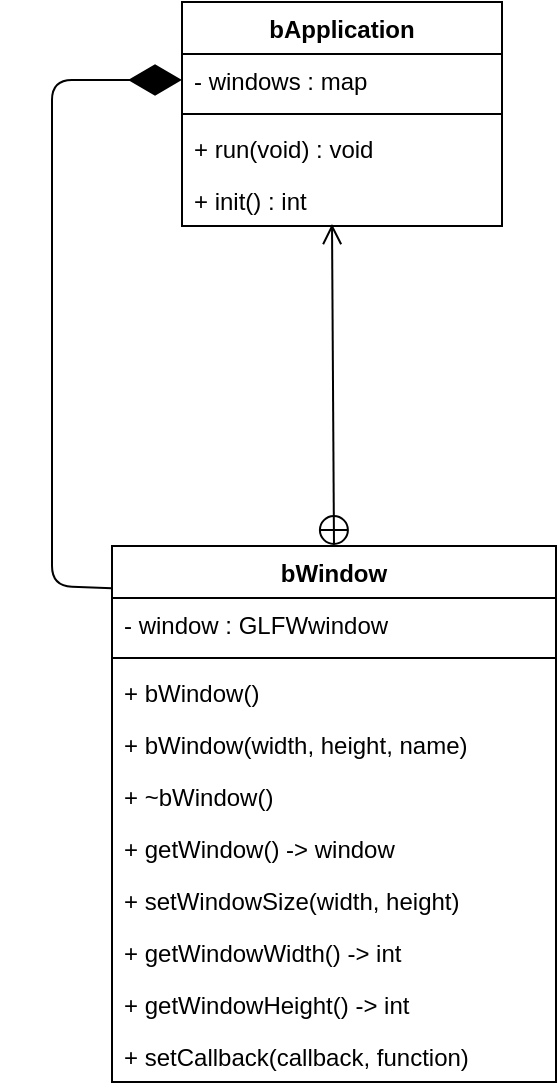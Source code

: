 <mxfile version="14.6.13" type="device"><diagram id="B-UCT03MfzOBXZK15o93" name="Page-1"><mxGraphModel dx="1086" dy="966" grid="1" gridSize="10" guides="1" tooltips="1" connect="1" arrows="1" fold="1" page="1" pageScale="1" pageWidth="850" pageHeight="1100" math="0" shadow="0"><root><mxCell id="0"/><mxCell id="1" parent="0"/><mxCell id="sKExEURvOzAZSrHq3mgf-1" value="bApplication" style="swimlane;fontStyle=1;align=center;verticalAlign=top;childLayout=stackLayout;horizontal=1;startSize=26;horizontalStack=0;resizeParent=1;resizeParentMax=0;resizeLast=0;collapsible=1;marginBottom=0;" parent="1" vertex="1"><mxGeometry x="345" y="140" width="160" height="112" as="geometry"/></mxCell><mxCell id="sKExEURvOzAZSrHq3mgf-2" value="- windows : map" style="text;strokeColor=none;fillColor=none;align=left;verticalAlign=top;spacingLeft=4;spacingRight=4;overflow=hidden;rotatable=0;points=[[0,0.5],[1,0.5]];portConstraint=eastwest;" parent="sKExEURvOzAZSrHq3mgf-1" vertex="1"><mxGeometry y="26" width="160" height="26" as="geometry"/></mxCell><mxCell id="sKExEURvOzAZSrHq3mgf-3" value="" style="line;strokeWidth=1;fillColor=none;align=left;verticalAlign=middle;spacingTop=-1;spacingLeft=3;spacingRight=3;rotatable=0;labelPosition=right;points=[];portConstraint=eastwest;" parent="sKExEURvOzAZSrHq3mgf-1" vertex="1"><mxGeometry y="52" width="160" height="8" as="geometry"/></mxCell><mxCell id="sKExEURvOzAZSrHq3mgf-4" value="+ run(void) : void" style="text;strokeColor=none;fillColor=none;align=left;verticalAlign=top;spacingLeft=4;spacingRight=4;overflow=hidden;rotatable=0;points=[[0,0.5],[1,0.5]];portConstraint=eastwest;" parent="sKExEURvOzAZSrHq3mgf-1" vertex="1"><mxGeometry y="60" width="160" height="26" as="geometry"/></mxCell><mxCell id="sKExEURvOzAZSrHq3mgf-10" value="+ init() : int" style="text;strokeColor=none;fillColor=none;align=left;verticalAlign=top;spacingLeft=4;spacingRight=4;overflow=hidden;rotatable=0;points=[[0,0.5],[1,0.5]];portConstraint=eastwest;" parent="sKExEURvOzAZSrHq3mgf-1" vertex="1"><mxGeometry y="86" width="160" height="26" as="geometry"/></mxCell><mxCell id="sKExEURvOzAZSrHq3mgf-5" value="bWindow" style="swimlane;fontStyle=1;align=center;verticalAlign=top;childLayout=stackLayout;horizontal=1;startSize=26;horizontalStack=0;resizeParent=1;resizeParentMax=0;resizeLast=0;collapsible=1;marginBottom=0;" parent="1" vertex="1"><mxGeometry x="310" y="412" width="222" height="268" as="geometry"/></mxCell><mxCell id="sKExEURvOzAZSrHq3mgf-6" value="- window : GLFWwindow" style="text;strokeColor=none;fillColor=none;align=left;verticalAlign=top;spacingLeft=4;spacingRight=4;overflow=hidden;rotatable=0;points=[[0,0.5],[1,0.5]];portConstraint=eastwest;" parent="sKExEURvOzAZSrHq3mgf-5" vertex="1"><mxGeometry y="26" width="222" height="26" as="geometry"/></mxCell><mxCell id="sKExEURvOzAZSrHq3mgf-7" value="" style="line;strokeWidth=1;fillColor=none;align=left;verticalAlign=middle;spacingTop=-1;spacingLeft=3;spacingRight=3;rotatable=0;labelPosition=right;points=[];portConstraint=eastwest;" parent="sKExEURvOzAZSrHq3mgf-5" vertex="1"><mxGeometry y="52" width="222" height="8" as="geometry"/></mxCell><mxCell id="7Vs7CPUo1ASwWXf9FmxX-4" value="+ bWindow()" style="text;strokeColor=none;fillColor=none;align=left;verticalAlign=top;spacingLeft=4;spacingRight=4;overflow=hidden;rotatable=0;points=[[0,0.5],[1,0.5]];portConstraint=eastwest;" parent="sKExEURvOzAZSrHq3mgf-5" vertex="1"><mxGeometry y="60" width="222" height="26" as="geometry"/></mxCell><mxCell id="7Vs7CPUo1ASwWXf9FmxX-6" value="+ bWindow(width, height, name)" style="text;strokeColor=none;fillColor=none;align=left;verticalAlign=top;spacingLeft=4;spacingRight=4;overflow=hidden;rotatable=0;points=[[0,0.5],[1,0.5]];portConstraint=eastwest;" parent="sKExEURvOzAZSrHq3mgf-5" vertex="1"><mxGeometry y="86" width="222" height="26" as="geometry"/></mxCell><mxCell id="7Vs7CPUo1ASwWXf9FmxX-5" value="+ ~bWindow()" style="text;strokeColor=none;fillColor=none;align=left;verticalAlign=top;spacingLeft=4;spacingRight=4;overflow=hidden;rotatable=0;points=[[0,0.5],[1,0.5]];portConstraint=eastwest;" parent="sKExEURvOzAZSrHq3mgf-5" vertex="1"><mxGeometry y="112" width="222" height="26" as="geometry"/></mxCell><mxCell id="sKExEURvOzAZSrHq3mgf-8" value="+ getWindow() -&gt; window" style="text;strokeColor=none;fillColor=none;align=left;verticalAlign=top;spacingLeft=4;spacingRight=4;overflow=hidden;rotatable=0;points=[[0,0.5],[1,0.5]];portConstraint=eastwest;" parent="sKExEURvOzAZSrHq3mgf-5" vertex="1"><mxGeometry y="138" width="222" height="26" as="geometry"/></mxCell><mxCell id="7Vs7CPUo1ASwWXf9FmxX-10" value="+ setWindowSize(width, height)" style="text;strokeColor=none;fillColor=none;align=left;verticalAlign=top;spacingLeft=4;spacingRight=4;overflow=hidden;rotatable=0;points=[[0,0.5],[1,0.5]];portConstraint=eastwest;" parent="sKExEURvOzAZSrHq3mgf-5" vertex="1"><mxGeometry y="164" width="222" height="26" as="geometry"/></mxCell><mxCell id="7Vs7CPUo1ASwWXf9FmxX-11" value="+ getWindowWidth() -&gt; int " style="text;strokeColor=none;fillColor=none;align=left;verticalAlign=top;spacingLeft=4;spacingRight=4;overflow=hidden;rotatable=0;points=[[0,0.5],[1,0.5]];portConstraint=eastwest;" parent="sKExEURvOzAZSrHq3mgf-5" vertex="1"><mxGeometry y="190" width="222" height="26" as="geometry"/></mxCell><mxCell id="6A0vUQ-u8p-lcVwiRPsE-1" value="+ getWindowHeight() -&gt; int " style="text;strokeColor=none;fillColor=none;align=left;verticalAlign=top;spacingLeft=4;spacingRight=4;overflow=hidden;rotatable=0;points=[[0,0.5],[1,0.5]];portConstraint=eastwest;" vertex="1" parent="sKExEURvOzAZSrHq3mgf-5"><mxGeometry y="216" width="222" height="26" as="geometry"/></mxCell><mxCell id="7Vs7CPUo1ASwWXf9FmxX-12" value="+ setCallback(callback, function)" style="text;strokeColor=none;fillColor=none;align=left;verticalAlign=top;spacingLeft=4;spacingRight=4;overflow=hidden;rotatable=0;points=[[0,0.5],[1,0.5]];portConstraint=eastwest;" parent="sKExEURvOzAZSrHq3mgf-5" vertex="1"><mxGeometry y="242" width="222" height="26" as="geometry"/></mxCell><mxCell id="sKExEURvOzAZSrHq3mgf-12" value="" style="endArrow=diamondThin;endFill=1;endSize=24;html=1;exitX=0;exitY=0.079;exitDx=0;exitDy=0;entryX=0;entryY=0.5;entryDx=0;entryDy=0;exitPerimeter=0;" parent="1" source="sKExEURvOzAZSrHq3mgf-5" target="sKExEURvOzAZSrHq3mgf-2" edge="1"><mxGeometry width="160" relative="1" as="geometry"><mxPoint x="340" y="420" as="sourcePoint"/><mxPoint x="280" y="180" as="targetPoint"/><Array as="points"><mxPoint x="280" y="432"/><mxPoint x="280" y="179"/></Array></mxGeometry></mxCell><mxCell id="sKExEURvOzAZSrHq3mgf-13" value="" style="endArrow=open;startArrow=circlePlus;endFill=0;startFill=0;endSize=8;html=1;exitX=0.5;exitY=0;exitDx=0;exitDy=0;" parent="1" source="sKExEURvOzAZSrHq3mgf-5" edge="1"><mxGeometry width="160" relative="1" as="geometry"><mxPoint x="510" y="320" as="sourcePoint"/><mxPoint x="420" y="251" as="targetPoint"/></mxGeometry></mxCell></root></mxGraphModel></diagram></mxfile>